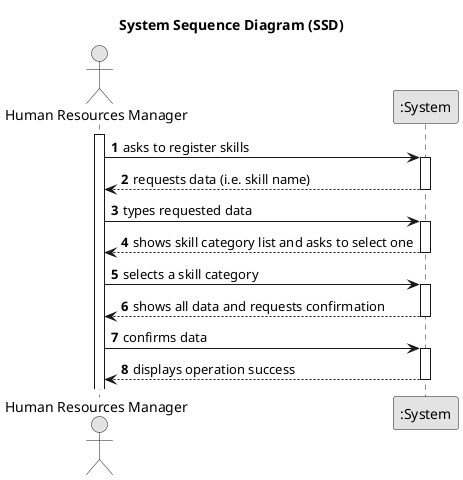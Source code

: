 @startuml
skinparam monochrome true
skinparam packageStyle rectangle
skinparam shadowing false

title System Sequence Diagram (SSD)

autonumber

actor "Human Resources Manager" as Employee
participant ":System" as System

activate Employee

    Employee -> System : asks to register skills
    activate System

        System --> Employee : requests data (i.e. skill name)
    deactivate System

    Employee -> System : types requested data
    activate System

        System --> Employee : shows skill category list and asks to select one
    deactivate System

    Employee -> System : selects a skill category
    activate System

        System --> Employee : shows all data and requests confirmation
    deactivate System

    Employee -> System : confirms data
    activate System

        System --> Employee : displays operation success
    deactivate System

@enduml
